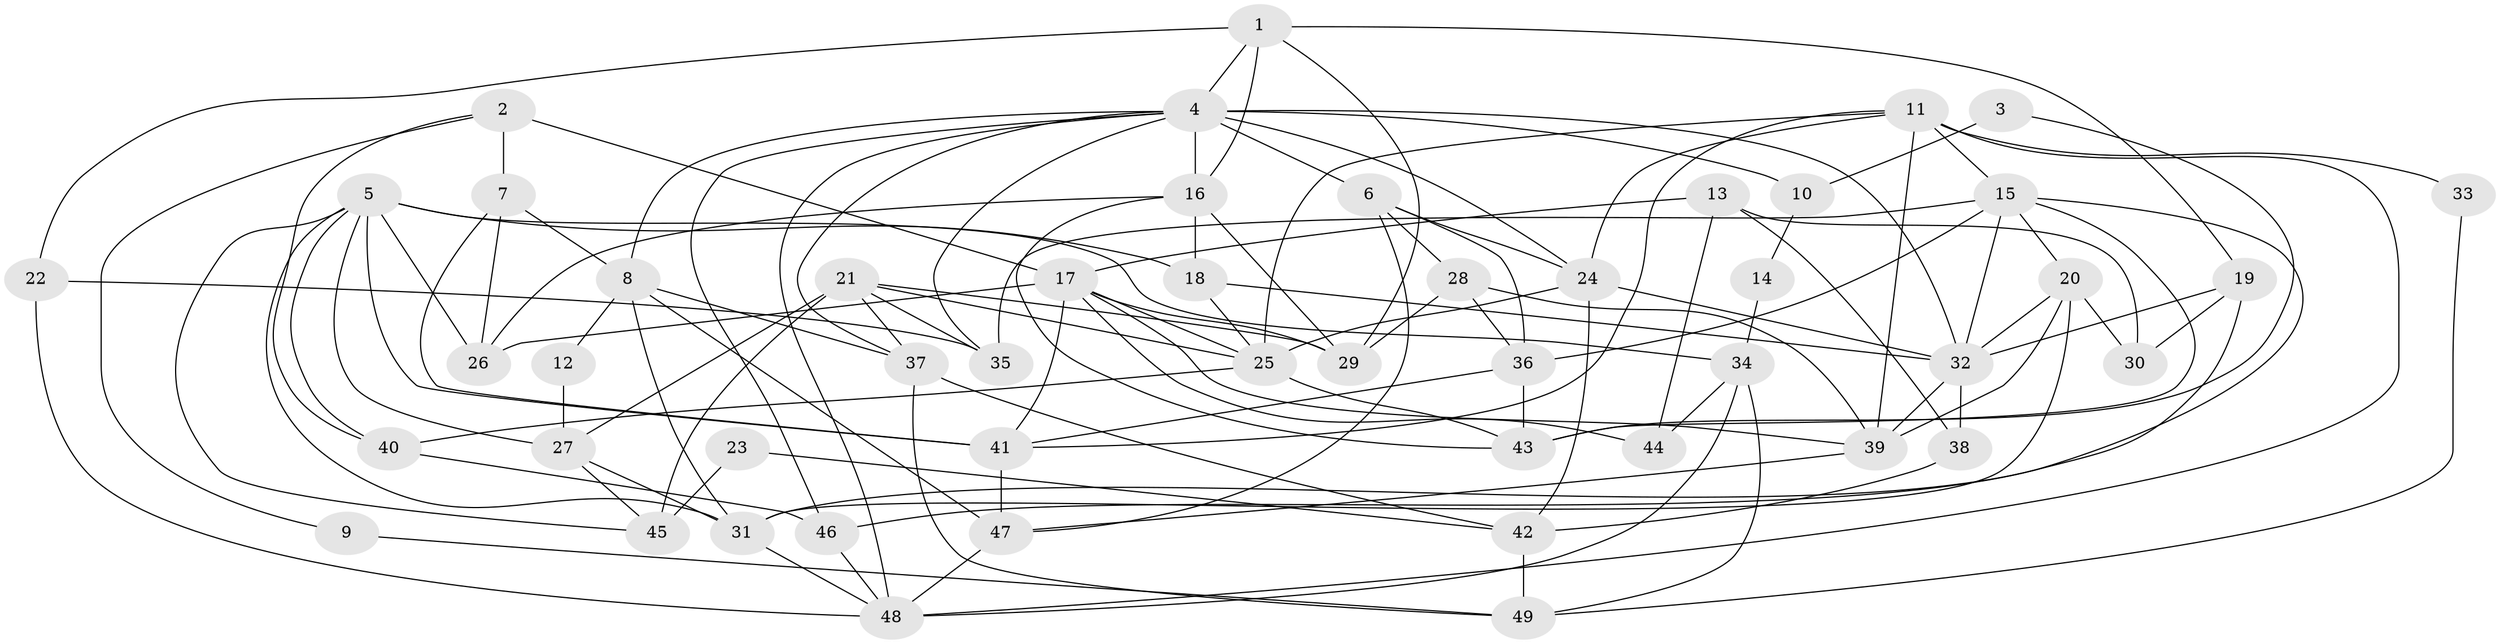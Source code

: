 // original degree distribution, {5: 0.18518518518518517, 4: 0.2962962962962963, 6: 0.1111111111111111, 2: 0.12345679012345678, 3: 0.25925925925925924, 9: 0.012345679012345678, 7: 0.012345679012345678}
// Generated by graph-tools (version 1.1) at 2025/37/03/04/25 23:37:08]
// undirected, 49 vertices, 118 edges
graph export_dot {
  node [color=gray90,style=filled];
  1;
  2;
  3;
  4;
  5;
  6;
  7;
  8;
  9;
  10;
  11;
  12;
  13;
  14;
  15;
  16;
  17;
  18;
  19;
  20;
  21;
  22;
  23;
  24;
  25;
  26;
  27;
  28;
  29;
  30;
  31;
  32;
  33;
  34;
  35;
  36;
  37;
  38;
  39;
  40;
  41;
  42;
  43;
  44;
  45;
  46;
  47;
  48;
  49;
  1 -- 4 [weight=1.0];
  1 -- 16 [weight=1.0];
  1 -- 19 [weight=1.0];
  1 -- 22 [weight=1.0];
  1 -- 29 [weight=1.0];
  2 -- 7 [weight=1.0];
  2 -- 9 [weight=1.0];
  2 -- 17 [weight=2.0];
  2 -- 40 [weight=1.0];
  3 -- 10 [weight=2.0];
  3 -- 43 [weight=1.0];
  4 -- 6 [weight=1.0];
  4 -- 8 [weight=1.0];
  4 -- 10 [weight=2.0];
  4 -- 16 [weight=1.0];
  4 -- 24 [weight=1.0];
  4 -- 32 [weight=1.0];
  4 -- 35 [weight=1.0];
  4 -- 37 [weight=1.0];
  4 -- 46 [weight=1.0];
  4 -- 48 [weight=1.0];
  5 -- 18 [weight=1.0];
  5 -- 26 [weight=1.0];
  5 -- 27 [weight=1.0];
  5 -- 31 [weight=1.0];
  5 -- 34 [weight=1.0];
  5 -- 40 [weight=1.0];
  5 -- 41 [weight=2.0];
  5 -- 45 [weight=1.0];
  6 -- 24 [weight=1.0];
  6 -- 28 [weight=1.0];
  6 -- 36 [weight=1.0];
  6 -- 47 [weight=1.0];
  7 -- 8 [weight=1.0];
  7 -- 26 [weight=1.0];
  7 -- 41 [weight=1.0];
  8 -- 12 [weight=1.0];
  8 -- 31 [weight=1.0];
  8 -- 37 [weight=1.0];
  8 -- 47 [weight=3.0];
  9 -- 49 [weight=1.0];
  10 -- 14 [weight=1.0];
  11 -- 15 [weight=1.0];
  11 -- 24 [weight=1.0];
  11 -- 25 [weight=1.0];
  11 -- 33 [weight=2.0];
  11 -- 39 [weight=1.0];
  11 -- 41 [weight=1.0];
  11 -- 48 [weight=1.0];
  12 -- 27 [weight=1.0];
  13 -- 17 [weight=1.0];
  13 -- 30 [weight=1.0];
  13 -- 38 [weight=1.0];
  13 -- 44 [weight=1.0];
  14 -- 34 [weight=1.0];
  15 -- 20 [weight=1.0];
  15 -- 31 [weight=1.0];
  15 -- 32 [weight=1.0];
  15 -- 35 [weight=1.0];
  15 -- 36 [weight=1.0];
  15 -- 43 [weight=1.0];
  16 -- 18 [weight=1.0];
  16 -- 26 [weight=1.0];
  16 -- 29 [weight=1.0];
  16 -- 43 [weight=1.0];
  17 -- 25 [weight=1.0];
  17 -- 26 [weight=1.0];
  17 -- 29 [weight=1.0];
  17 -- 39 [weight=1.0];
  17 -- 41 [weight=1.0];
  17 -- 44 [weight=2.0];
  18 -- 25 [weight=1.0];
  18 -- 32 [weight=1.0];
  19 -- 30 [weight=1.0];
  19 -- 32 [weight=1.0];
  19 -- 46 [weight=2.0];
  20 -- 30 [weight=1.0];
  20 -- 31 [weight=1.0];
  20 -- 32 [weight=1.0];
  20 -- 39 [weight=1.0];
  21 -- 25 [weight=1.0];
  21 -- 27 [weight=1.0];
  21 -- 29 [weight=1.0];
  21 -- 35 [weight=1.0];
  21 -- 37 [weight=1.0];
  21 -- 45 [weight=2.0];
  22 -- 35 [weight=1.0];
  22 -- 48 [weight=1.0];
  23 -- 42 [weight=1.0];
  23 -- 45 [weight=1.0];
  24 -- 25 [weight=1.0];
  24 -- 32 [weight=1.0];
  24 -- 42 [weight=1.0];
  25 -- 40 [weight=1.0];
  25 -- 43 [weight=1.0];
  27 -- 31 [weight=1.0];
  27 -- 45 [weight=1.0];
  28 -- 29 [weight=1.0];
  28 -- 36 [weight=1.0];
  28 -- 39 [weight=1.0];
  31 -- 48 [weight=1.0];
  32 -- 38 [weight=1.0];
  32 -- 39 [weight=1.0];
  33 -- 49 [weight=1.0];
  34 -- 44 [weight=1.0];
  34 -- 48 [weight=1.0];
  34 -- 49 [weight=1.0];
  36 -- 41 [weight=1.0];
  36 -- 43 [weight=1.0];
  37 -- 42 [weight=1.0];
  37 -- 49 [weight=1.0];
  38 -- 42 [weight=1.0];
  39 -- 47 [weight=1.0];
  40 -- 46 [weight=1.0];
  41 -- 47 [weight=2.0];
  42 -- 49 [weight=1.0];
  46 -- 48 [weight=1.0];
  47 -- 48 [weight=1.0];
}
